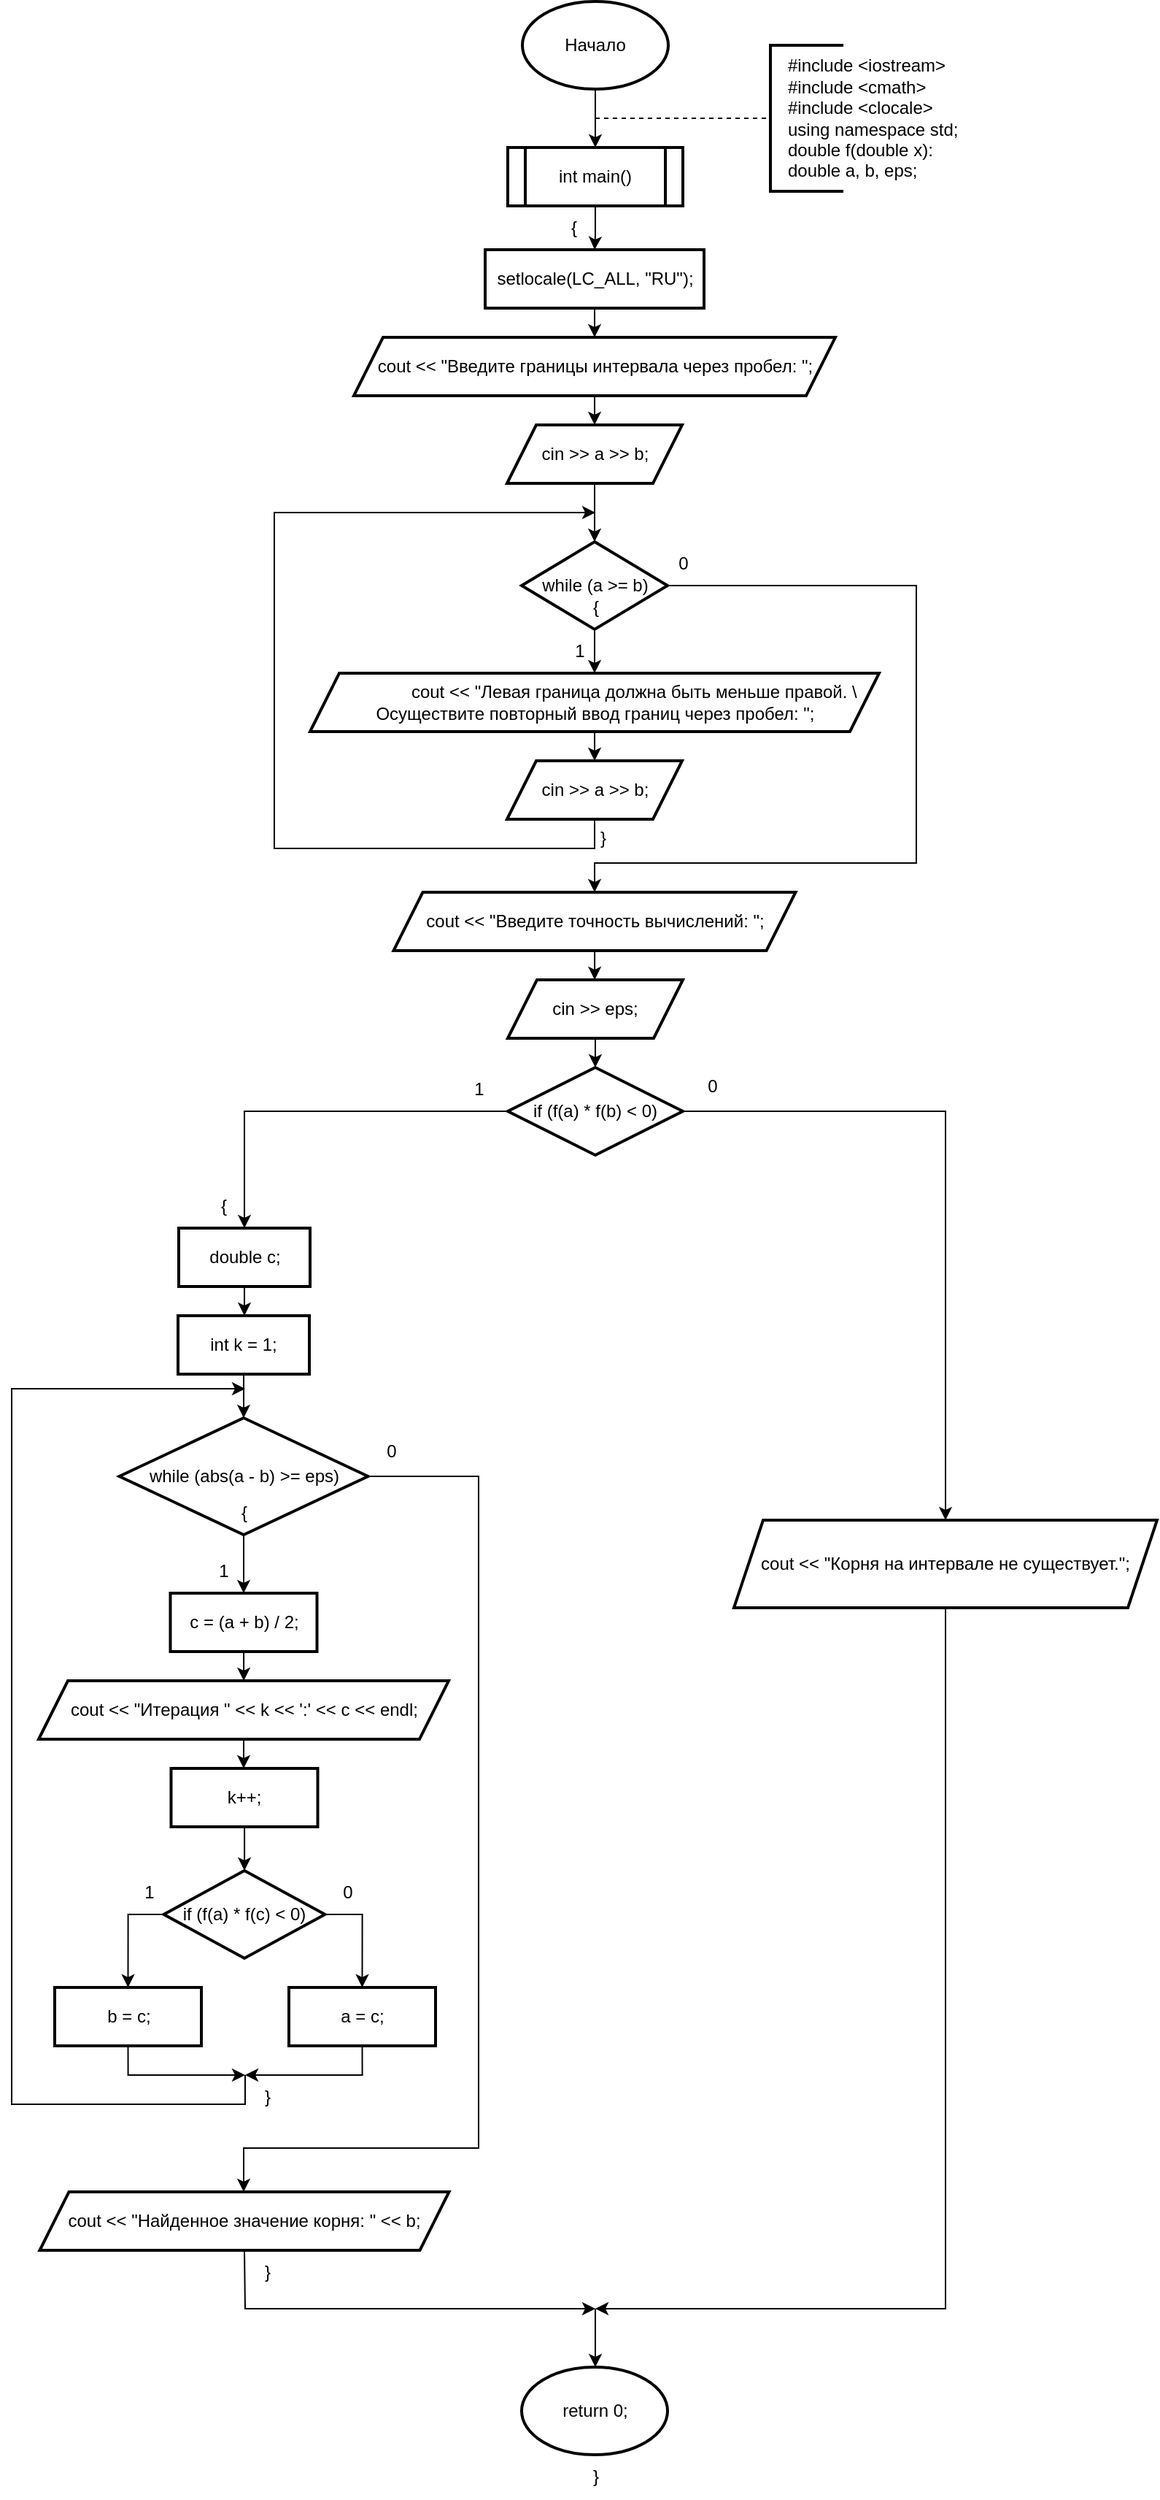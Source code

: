 <mxfile version="25.0.2" pages="2">
  <diagram id="vOBKYVVnpfqSn823A7i0" name="main">
    <mxGraphModel dx="1833" dy="1773" grid="1" gridSize="10" guides="1" tooltips="1" connect="1" arrows="1" fold="1" page="1" pageScale="1" pageWidth="827" pageHeight="1169" math="0" shadow="0">
      <root>
        <mxCell id="0" />
        <mxCell id="1" parent="0" />
        <mxCell id="vhWdUJZ6r74LiD5AZLJN-1" value="" style="group" vertex="1" connectable="0" parent="1">
          <mxGeometry x="40" y="40" width="785" height="1710" as="geometry" />
        </mxCell>
        <mxCell id="PuVhynvL055ZBNa6Oqda-3" value="" style="edgeStyle=orthogonalEdgeStyle;rounded=0;orthogonalLoop=1;jettySize=auto;html=1;" parent="vhWdUJZ6r74LiD5AZLJN-1" source="PuVhynvL055ZBNa6Oqda-1" target="PuVhynvL055ZBNa6Oqda-2" edge="1">
          <mxGeometry relative="1" as="geometry" />
        </mxCell>
        <mxCell id="PuVhynvL055ZBNa6Oqda-1" value="Начало" style="strokeWidth=2;html=1;shape=mxgraph.flowchart.start_1;whiteSpace=wrap;" parent="vhWdUJZ6r74LiD5AZLJN-1" vertex="1">
          <mxGeometry x="350" width="100" height="60" as="geometry" />
        </mxCell>
        <mxCell id="FGk2CBdvFstYHBM3sc33-2" value="" style="edgeStyle=orthogonalEdgeStyle;rounded=0;orthogonalLoop=1;jettySize=auto;html=1;" parent="vhWdUJZ6r74LiD5AZLJN-1" source="PuVhynvL055ZBNa6Oqda-2" target="FGk2CBdvFstYHBM3sc33-1" edge="1">
          <mxGeometry relative="1" as="geometry" />
        </mxCell>
        <mxCell id="PuVhynvL055ZBNa6Oqda-2" value="int main()" style="shape=process;whiteSpace=wrap;html=1;backgroundOutline=1;strokeWidth=2;" parent="vhWdUJZ6r74LiD5AZLJN-1" vertex="1">
          <mxGeometry x="340" y="100" width="120" height="40" as="geometry" />
        </mxCell>
        <mxCell id="PuVhynvL055ZBNa6Oqda-4" value="" style="strokeWidth=2;html=1;shape=mxgraph.flowchart.annotation_1;align=left;pointerEvents=1;" parent="vhWdUJZ6r74LiD5AZLJN-1" vertex="1">
          <mxGeometry x="520" y="30" width="50" height="100" as="geometry" />
        </mxCell>
        <mxCell id="PuVhynvL055ZBNa6Oqda-6" value="" style="endArrow=none;dashed=1;html=1;rounded=0;entryX=0;entryY=0.5;entryDx=0;entryDy=0;entryPerimeter=0;" parent="vhWdUJZ6r74LiD5AZLJN-1" target="PuVhynvL055ZBNa6Oqda-4" edge="1">
          <mxGeometry width="50" height="50" relative="1" as="geometry">
            <mxPoint x="400" y="80" as="sourcePoint" />
            <mxPoint x="460" y="90" as="targetPoint" />
          </mxGeometry>
        </mxCell>
        <mxCell id="PuVhynvL055ZBNa6Oqda-7" value="&lt;div&gt;#include &amp;lt;iostream&amp;gt;&lt;/div&gt;&lt;div&gt;#include &amp;lt;cmath&amp;gt;&lt;/div&gt;&lt;div&gt;#include &amp;lt;clocale&amp;gt;&lt;/div&gt;&lt;div&gt;using namespace std;&lt;/div&gt;&lt;div&gt;double f(double x):&lt;br&gt;&lt;/div&gt;&lt;div&gt;double a, b, eps;&lt;br&gt;&lt;/div&gt;" style="text;strokeColor=none;align=left;fillColor=none;html=1;verticalAlign=middle;whiteSpace=wrap;rounded=0;" parent="vhWdUJZ6r74LiD5AZLJN-1" vertex="1">
          <mxGeometry x="530" y="27.5" width="150" height="105" as="geometry" />
        </mxCell>
        <mxCell id="FGk2CBdvFstYHBM3sc33-4" value="" style="edgeStyle=orthogonalEdgeStyle;rounded=0;orthogonalLoop=1;jettySize=auto;html=1;" parent="vhWdUJZ6r74LiD5AZLJN-1" source="FGk2CBdvFstYHBM3sc33-1" target="FGk2CBdvFstYHBM3sc33-3" edge="1">
          <mxGeometry relative="1" as="geometry" />
        </mxCell>
        <mxCell id="FGk2CBdvFstYHBM3sc33-1" value="setlocale(LC_ALL, &quot;RU&quot;);" style="whiteSpace=wrap;html=1;strokeWidth=2;" parent="vhWdUJZ6r74LiD5AZLJN-1" vertex="1">
          <mxGeometry x="324.5" y="170" width="150" height="40" as="geometry" />
        </mxCell>
        <mxCell id="FGk2CBdvFstYHBM3sc33-6" value="" style="edgeStyle=orthogonalEdgeStyle;rounded=0;orthogonalLoop=1;jettySize=auto;html=1;" parent="vhWdUJZ6r74LiD5AZLJN-1" source="FGk2CBdvFstYHBM3sc33-3" target="FGk2CBdvFstYHBM3sc33-5" edge="1">
          <mxGeometry relative="1" as="geometry" />
        </mxCell>
        <mxCell id="FGk2CBdvFstYHBM3sc33-3" value="cout &amp;lt;&amp;lt; &quot;Введите границы интервала через пробел: &quot;;" style="shape=parallelogram;perimeter=parallelogramPerimeter;whiteSpace=wrap;html=1;fixedSize=1;strokeWidth=2;" parent="vhWdUJZ6r74LiD5AZLJN-1" vertex="1">
          <mxGeometry x="234.5" y="230" width="330" height="40" as="geometry" />
        </mxCell>
        <mxCell id="FGk2CBdvFstYHBM3sc33-8" value="" style="edgeStyle=orthogonalEdgeStyle;rounded=0;orthogonalLoop=1;jettySize=auto;html=1;" parent="vhWdUJZ6r74LiD5AZLJN-1" source="FGk2CBdvFstYHBM3sc33-5" target="FGk2CBdvFstYHBM3sc33-7" edge="1">
          <mxGeometry relative="1" as="geometry" />
        </mxCell>
        <mxCell id="FGk2CBdvFstYHBM3sc33-5" value="cin &amp;gt;&amp;gt; a &amp;gt;&amp;gt; b;" style="shape=parallelogram;perimeter=parallelogramPerimeter;whiteSpace=wrap;html=1;fixedSize=1;strokeWidth=2;" parent="vhWdUJZ6r74LiD5AZLJN-1" vertex="1">
          <mxGeometry x="339.5" y="290" width="120" height="40" as="geometry" />
        </mxCell>
        <mxCell id="FGk2CBdvFstYHBM3sc33-10" value="" style="edgeStyle=orthogonalEdgeStyle;rounded=0;orthogonalLoop=1;jettySize=auto;html=1;entryX=0.5;entryY=0;entryDx=0;entryDy=0;" parent="vhWdUJZ6r74LiD5AZLJN-1" source="FGk2CBdvFstYHBM3sc33-7" target="FGk2CBdvFstYHBM3sc33-9" edge="1">
          <mxGeometry relative="1" as="geometry" />
        </mxCell>
        <mxCell id="FGk2CBdvFstYHBM3sc33-16" style="edgeStyle=orthogonalEdgeStyle;rounded=0;orthogonalLoop=1;jettySize=auto;html=1;entryX=0.5;entryY=0;entryDx=0;entryDy=0;" parent="vhWdUJZ6r74LiD5AZLJN-1" source="FGk2CBdvFstYHBM3sc33-7" target="FGk2CBdvFstYHBM3sc33-22" edge="1">
          <mxGeometry relative="1" as="geometry">
            <mxPoint x="399.5" y="610" as="targetPoint" />
            <Array as="points">
              <mxPoint x="620" y="400" />
              <mxPoint x="620" y="590" />
              <mxPoint x="400" y="590" />
            </Array>
          </mxGeometry>
        </mxCell>
        <mxCell id="FGk2CBdvFstYHBM3sc33-7" value="while (a &amp;gt;= b)" style="rhombus;whiteSpace=wrap;html=1;strokeWidth=2;" parent="vhWdUJZ6r74LiD5AZLJN-1" vertex="1">
          <mxGeometry x="349.5" y="370" width="100" height="60" as="geometry" />
        </mxCell>
        <mxCell id="FGk2CBdvFstYHBM3sc33-12" value="" style="edgeStyle=orthogonalEdgeStyle;rounded=0;orthogonalLoop=1;jettySize=auto;html=1;" parent="vhWdUJZ6r74LiD5AZLJN-1" source="FGk2CBdvFstYHBM3sc33-9" target="FGk2CBdvFstYHBM3sc33-11" edge="1">
          <mxGeometry relative="1" as="geometry" />
        </mxCell>
        <mxCell id="FGk2CBdvFstYHBM3sc33-9" value="&lt;div style=&quot;&quot;&gt;&lt;span style=&quot;white-space: normal;&quot;&gt;&lt;span style=&quot;white-space:pre&quot;&gt;&#x9;&#x9;&lt;/span&gt;cout &amp;lt;&amp;lt; &quot;Левая граница должна быть меньше правой. \&lt;/span&gt;&lt;/div&gt;&lt;div style=&quot;&quot;&gt;Осуществите повторный ввод границ через пробел: &quot;;&lt;/div&gt;" style="shape=parallelogram;perimeter=parallelogramPerimeter;whiteSpace=wrap;html=1;fixedSize=1;strokeWidth=2;align=center;" parent="vhWdUJZ6r74LiD5AZLJN-1" vertex="1">
          <mxGeometry x="204.5" y="460" width="390" height="40" as="geometry" />
        </mxCell>
        <mxCell id="FGk2CBdvFstYHBM3sc33-15" style="edgeStyle=orthogonalEdgeStyle;rounded=0;orthogonalLoop=1;jettySize=auto;html=1;" parent="vhWdUJZ6r74LiD5AZLJN-1" source="FGk2CBdvFstYHBM3sc33-11" edge="1">
          <mxGeometry relative="1" as="geometry">
            <Array as="points">
              <mxPoint x="400" y="580" />
              <mxPoint x="180" y="580" />
              <mxPoint x="180" y="350" />
              <mxPoint x="340" y="350" />
            </Array>
            <mxPoint x="400" y="350" as="targetPoint" />
          </mxGeometry>
        </mxCell>
        <mxCell id="FGk2CBdvFstYHBM3sc33-11" value="cin &amp;gt;&amp;gt; a &amp;gt;&amp;gt; b;" style="shape=parallelogram;perimeter=parallelogramPerimeter;whiteSpace=wrap;html=1;fixedSize=1;strokeWidth=2;" parent="vhWdUJZ6r74LiD5AZLJN-1" vertex="1">
          <mxGeometry x="339.5" y="520" width="120" height="40" as="geometry" />
        </mxCell>
        <mxCell id="FGk2CBdvFstYHBM3sc33-13" value="1" style="text;html=1;align=center;verticalAlign=middle;resizable=0;points=[];autosize=1;strokeColor=none;fillColor=none;" parent="vhWdUJZ6r74LiD5AZLJN-1" vertex="1">
          <mxGeometry x="373.5" y="430" width="30" height="30" as="geometry" />
        </mxCell>
        <mxCell id="FGk2CBdvFstYHBM3sc33-17" value="0" style="text;html=1;align=center;verticalAlign=middle;resizable=0;points=[];autosize=1;strokeColor=none;fillColor=none;" parent="vhWdUJZ6r74LiD5AZLJN-1" vertex="1">
          <mxGeometry x="444.5" y="370" width="30" height="30" as="geometry" />
        </mxCell>
        <mxCell id="FGk2CBdvFstYHBM3sc33-18" value="{" style="text;html=1;align=center;verticalAlign=middle;resizable=0;points=[];autosize=1;strokeColor=none;fillColor=none;" parent="vhWdUJZ6r74LiD5AZLJN-1" vertex="1">
          <mxGeometry x="384.5" y="400" width="30" height="30" as="geometry" />
        </mxCell>
        <mxCell id="FGk2CBdvFstYHBM3sc33-19" value="}" style="text;html=1;align=center;verticalAlign=middle;resizable=0;points=[];autosize=1;strokeColor=none;fillColor=none;" parent="vhWdUJZ6r74LiD5AZLJN-1" vertex="1">
          <mxGeometry x="390" y="558" width="30" height="30" as="geometry" />
        </mxCell>
        <mxCell id="FGk2CBdvFstYHBM3sc33-20" value="{" style="text;html=1;align=center;verticalAlign=middle;resizable=0;points=[];autosize=1;strokeColor=none;fillColor=none;" parent="vhWdUJZ6r74LiD5AZLJN-1" vertex="1">
          <mxGeometry x="370" y="140" width="30" height="30" as="geometry" />
        </mxCell>
        <mxCell id="FGk2CBdvFstYHBM3sc33-24" value="" style="edgeStyle=orthogonalEdgeStyle;rounded=0;orthogonalLoop=1;jettySize=auto;html=1;entryX=0.5;entryY=0;entryDx=0;entryDy=0;" parent="vhWdUJZ6r74LiD5AZLJN-1" source="FGk2CBdvFstYHBM3sc33-22" target="FGk2CBdvFstYHBM3sc33-23" edge="1">
          <mxGeometry relative="1" as="geometry" />
        </mxCell>
        <mxCell id="FGk2CBdvFstYHBM3sc33-22" value="cout &amp;lt;&amp;lt; &quot;Введите точность вычислений: &quot;;" style="shape=parallelogram;perimeter=parallelogramPerimeter;whiteSpace=wrap;html=1;fixedSize=1;strokeWidth=2;" parent="vhWdUJZ6r74LiD5AZLJN-1" vertex="1">
          <mxGeometry x="261.75" y="610" width="275.5" height="40" as="geometry" />
        </mxCell>
        <mxCell id="FGk2CBdvFstYHBM3sc33-26" value="" style="edgeStyle=orthogonalEdgeStyle;rounded=0;orthogonalLoop=1;jettySize=auto;html=1;" parent="vhWdUJZ6r74LiD5AZLJN-1" source="FGk2CBdvFstYHBM3sc33-23" target="FGk2CBdvFstYHBM3sc33-25" edge="1">
          <mxGeometry relative="1" as="geometry" />
        </mxCell>
        <mxCell id="FGk2CBdvFstYHBM3sc33-23" value="cin &amp;gt;&amp;gt; eps;" style="shape=parallelogram;perimeter=parallelogramPerimeter;whiteSpace=wrap;html=1;fixedSize=1;strokeWidth=2;" parent="vhWdUJZ6r74LiD5AZLJN-1" vertex="1">
          <mxGeometry x="340" y="670" width="120" height="40" as="geometry" />
        </mxCell>
        <mxCell id="FGk2CBdvFstYHBM3sc33-27" style="edgeStyle=orthogonalEdgeStyle;rounded=0;orthogonalLoop=1;jettySize=auto;html=1;entryX=0.5;entryY=0;entryDx=0;entryDy=0;" parent="vhWdUJZ6r74LiD5AZLJN-1" source="FGk2CBdvFstYHBM3sc33-25" target="FGk2CBdvFstYHBM3sc33-28" edge="1">
          <mxGeometry relative="1" as="geometry">
            <mxPoint x="160" y="880.0" as="targetPoint" />
          </mxGeometry>
        </mxCell>
        <mxCell id="FGk2CBdvFstYHBM3sc33-58" value="" style="edgeStyle=orthogonalEdgeStyle;rounded=0;orthogonalLoop=1;jettySize=auto;html=1;" parent="vhWdUJZ6r74LiD5AZLJN-1" source="FGk2CBdvFstYHBM3sc33-25" target="FGk2CBdvFstYHBM3sc33-57" edge="1">
          <mxGeometry relative="1" as="geometry" />
        </mxCell>
        <mxCell id="FGk2CBdvFstYHBM3sc33-25" value="if (f(a) * f(b) &amp;lt; 0)" style="rhombus;whiteSpace=wrap;html=1;strokeWidth=2;" parent="vhWdUJZ6r74LiD5AZLJN-1" vertex="1">
          <mxGeometry x="340" y="730" width="120" height="60" as="geometry" />
        </mxCell>
        <mxCell id="ZVwAlLp83e9rS_KAICUy-2" style="edgeStyle=orthogonalEdgeStyle;rounded=0;orthogonalLoop=1;jettySize=auto;html=1;entryX=0.5;entryY=0;entryDx=0;entryDy=0;" edge="1" parent="vhWdUJZ6r74LiD5AZLJN-1" source="FGk2CBdvFstYHBM3sc33-28" target="ZVwAlLp83e9rS_KAICUy-3">
          <mxGeometry relative="1" as="geometry">
            <mxPoint x="159.5" y="900" as="targetPoint" />
          </mxGeometry>
        </mxCell>
        <mxCell id="FGk2CBdvFstYHBM3sc33-28" value="double c;" style="whiteSpace=wrap;html=1;strokeWidth=2;" parent="vhWdUJZ6r74LiD5AZLJN-1" vertex="1">
          <mxGeometry x="114.5" y="840" width="90" height="40" as="geometry" />
        </mxCell>
        <mxCell id="FGk2CBdvFstYHBM3sc33-33" value="" style="edgeStyle=orthogonalEdgeStyle;rounded=0;orthogonalLoop=1;jettySize=auto;html=1;" parent="vhWdUJZ6r74LiD5AZLJN-1" source="FGk2CBdvFstYHBM3sc33-29" target="FGk2CBdvFstYHBM3sc33-32" edge="1">
          <mxGeometry relative="1" as="geometry" />
        </mxCell>
        <mxCell id="FGk2CBdvFstYHBM3sc33-50" style="edgeStyle=orthogonalEdgeStyle;rounded=0;orthogonalLoop=1;jettySize=auto;html=1;entryX=0.5;entryY=0;entryDx=0;entryDy=0;" parent="vhWdUJZ6r74LiD5AZLJN-1" source="FGk2CBdvFstYHBM3sc33-29" target="FGk2CBdvFstYHBM3sc33-53" edge="1">
          <mxGeometry relative="1" as="geometry">
            <mxPoint x="159.5" y="1370" as="targetPoint" />
            <Array as="points">
              <mxPoint x="320" y="1010" />
              <mxPoint x="320" y="1470" />
              <mxPoint x="159" y="1470" />
              <mxPoint x="159" y="1500" />
            </Array>
          </mxGeometry>
        </mxCell>
        <mxCell id="FGk2CBdvFstYHBM3sc33-29" value="while (abs(a - b) &amp;gt;= eps)" style="rhombus;whiteSpace=wrap;html=1;strokeWidth=2;" parent="vhWdUJZ6r74LiD5AZLJN-1" vertex="1">
          <mxGeometry x="73.75" y="970" width="170.5" height="80" as="geometry" />
        </mxCell>
        <mxCell id="FGk2CBdvFstYHBM3sc33-31" value="{" style="text;html=1;align=center;verticalAlign=middle;resizable=0;points=[];autosize=1;strokeColor=none;fillColor=none;" parent="vhWdUJZ6r74LiD5AZLJN-1" vertex="1">
          <mxGeometry x="130" y="810" width="30" height="30" as="geometry" />
        </mxCell>
        <mxCell id="ZVwAlLp83e9rS_KAICUy-6" value="" style="edgeStyle=orthogonalEdgeStyle;rounded=0;orthogonalLoop=1;jettySize=auto;html=1;entryX=0.5;entryY=0;entryDx=0;entryDy=0;" edge="1" parent="vhWdUJZ6r74LiD5AZLJN-1" source="FGk2CBdvFstYHBM3sc33-32" target="ZVwAlLp83e9rS_KAICUy-5">
          <mxGeometry relative="1" as="geometry" />
        </mxCell>
        <mxCell id="FGk2CBdvFstYHBM3sc33-32" value="c = (a + b) / 2;" style="whiteSpace=wrap;html=1;strokeWidth=2;" parent="vhWdUJZ6r74LiD5AZLJN-1" vertex="1">
          <mxGeometry x="108.75" y="1090" width="100.5" height="40" as="geometry" />
        </mxCell>
        <mxCell id="FGk2CBdvFstYHBM3sc33-34" value="1" style="text;html=1;align=center;verticalAlign=middle;resizable=0;points=[];autosize=1;strokeColor=none;fillColor=none;" parent="vhWdUJZ6r74LiD5AZLJN-1" vertex="1">
          <mxGeometry x="129.5" y="1060" width="30" height="30" as="geometry" />
        </mxCell>
        <mxCell id="FGk2CBdvFstYHBM3sc33-35" value="{" style="text;html=1;align=center;verticalAlign=middle;resizable=0;points=[];autosize=1;strokeColor=none;fillColor=none;" parent="vhWdUJZ6r74LiD5AZLJN-1" vertex="1">
          <mxGeometry x="144" y="1020" width="30" height="30" as="geometry" />
        </mxCell>
        <mxCell id="FGk2CBdvFstYHBM3sc33-39" style="edgeStyle=orthogonalEdgeStyle;rounded=0;orthogonalLoop=1;jettySize=auto;html=1;entryX=0.5;entryY=0;entryDx=0;entryDy=0;exitX=0;exitY=0.5;exitDx=0;exitDy=0;" parent="vhWdUJZ6r74LiD5AZLJN-1" source="FGk2CBdvFstYHBM3sc33-36" target="FGk2CBdvFstYHBM3sc33-40" edge="1">
          <mxGeometry relative="1" as="geometry">
            <mxPoint x="80" y="1360" as="targetPoint" />
          </mxGeometry>
        </mxCell>
        <mxCell id="FGk2CBdvFstYHBM3sc33-42" style="edgeStyle=orthogonalEdgeStyle;rounded=0;orthogonalLoop=1;jettySize=auto;html=1;entryX=0.5;entryY=0;entryDx=0;entryDy=0;exitX=1;exitY=0.5;exitDx=0;exitDy=0;" parent="vhWdUJZ6r74LiD5AZLJN-1" source="FGk2CBdvFstYHBM3sc33-36" target="FGk2CBdvFstYHBM3sc33-43" edge="1">
          <mxGeometry relative="1" as="geometry">
            <mxPoint x="240" y="1360" as="targetPoint" />
          </mxGeometry>
        </mxCell>
        <mxCell id="FGk2CBdvFstYHBM3sc33-36" value="if (f(a) * f(c) &amp;lt; 0)" style="rhombus;whiteSpace=wrap;html=1;strokeWidth=2;" parent="vhWdUJZ6r74LiD5AZLJN-1" vertex="1">
          <mxGeometry x="104.25" y="1280" width="110.5" height="60" as="geometry" />
        </mxCell>
        <mxCell id="FGk2CBdvFstYHBM3sc33-45" style="edgeStyle=orthogonalEdgeStyle;rounded=0;orthogonalLoop=1;jettySize=auto;html=1;exitX=0.5;exitY=1;exitDx=0;exitDy=0;" parent="vhWdUJZ6r74LiD5AZLJN-1" source="FGk2CBdvFstYHBM3sc33-40" edge="1">
          <mxGeometry relative="1" as="geometry">
            <mxPoint x="160" y="1420" as="targetPoint" />
            <Array as="points">
              <mxPoint x="80" y="1420" />
            </Array>
          </mxGeometry>
        </mxCell>
        <mxCell id="FGk2CBdvFstYHBM3sc33-40" value="b = c;" style="whiteSpace=wrap;html=1;strokeWidth=2;" parent="vhWdUJZ6r74LiD5AZLJN-1" vertex="1">
          <mxGeometry x="29.5" y="1360" width="100.5" height="40" as="geometry" />
        </mxCell>
        <mxCell id="FGk2CBdvFstYHBM3sc33-41" value="1" style="text;html=1;align=center;verticalAlign=middle;resizable=0;points=[];autosize=1;strokeColor=none;fillColor=none;" parent="vhWdUJZ6r74LiD5AZLJN-1" vertex="1">
          <mxGeometry x="79.25" y="1280" width="30" height="30" as="geometry" />
        </mxCell>
        <mxCell id="FGk2CBdvFstYHBM3sc33-43" value="a = c;" style="whiteSpace=wrap;html=1;strokeWidth=2;" parent="vhWdUJZ6r74LiD5AZLJN-1" vertex="1">
          <mxGeometry x="190" y="1360" width="100.5" height="40" as="geometry" />
        </mxCell>
        <mxCell id="FGk2CBdvFstYHBM3sc33-46" style="edgeStyle=orthogonalEdgeStyle;rounded=0;orthogonalLoop=1;jettySize=auto;html=1;exitX=0.5;exitY=1;exitDx=0;exitDy=0;" parent="vhWdUJZ6r74LiD5AZLJN-1" source="FGk2CBdvFstYHBM3sc33-43" edge="1">
          <mxGeometry relative="1" as="geometry">
            <mxPoint x="160" y="1420" as="targetPoint" />
            <mxPoint x="235.25" y="1420" as="sourcePoint" />
            <Array as="points">
              <mxPoint x="240" y="1420" />
            </Array>
          </mxGeometry>
        </mxCell>
        <mxCell id="FGk2CBdvFstYHBM3sc33-47" value="0" style="text;html=1;align=center;verticalAlign=middle;resizable=0;points=[];autosize=1;strokeColor=none;fillColor=none;" parent="vhWdUJZ6r74LiD5AZLJN-1" vertex="1">
          <mxGeometry x="214.75" y="1280" width="30" height="30" as="geometry" />
        </mxCell>
        <mxCell id="FGk2CBdvFstYHBM3sc33-51" value="0" style="text;html=1;align=center;verticalAlign=middle;resizable=0;points=[];autosize=1;strokeColor=none;fillColor=none;" parent="vhWdUJZ6r74LiD5AZLJN-1" vertex="1">
          <mxGeometry x="244.5" y="978" width="30" height="30" as="geometry" />
        </mxCell>
        <mxCell id="FGk2CBdvFstYHBM3sc33-52" value="}" style="text;html=1;align=center;verticalAlign=middle;resizable=0;points=[];autosize=1;strokeColor=none;fillColor=none;" parent="vhWdUJZ6r74LiD5AZLJN-1" vertex="1">
          <mxGeometry x="159.5" y="1420" width="30" height="30" as="geometry" />
        </mxCell>
        <mxCell id="FGk2CBdvFstYHBM3sc33-53" value="cout &amp;lt;&amp;lt; &quot;Найденное значение корня: &quot; &amp;lt;&amp;lt; b;" style="shape=parallelogram;perimeter=parallelogramPerimeter;whiteSpace=wrap;html=1;fixedSize=1;strokeWidth=2;" parent="vhWdUJZ6r74LiD5AZLJN-1" vertex="1">
          <mxGeometry x="19.25" y="1500" width="280.5" height="40" as="geometry" />
        </mxCell>
        <mxCell id="FGk2CBdvFstYHBM3sc33-54" value="1" style="text;html=1;align=center;verticalAlign=middle;resizable=0;points=[];autosize=1;strokeColor=none;fillColor=none;" parent="vhWdUJZ6r74LiD5AZLJN-1" vertex="1">
          <mxGeometry x="304.5" y="730" width="30" height="30" as="geometry" />
        </mxCell>
        <mxCell id="FGk2CBdvFstYHBM3sc33-56" value="" style="endArrow=classic;html=1;rounded=0;exitX=0.5;exitY=1;exitDx=0;exitDy=0;" parent="vhWdUJZ6r74LiD5AZLJN-1" source="FGk2CBdvFstYHBM3sc33-53" edge="1">
          <mxGeometry width="50" height="50" relative="1" as="geometry">
            <mxPoint x="300" y="1470" as="sourcePoint" />
            <mxPoint x="400" y="1580" as="targetPoint" />
            <Array as="points">
              <mxPoint x="160" y="1580" />
            </Array>
          </mxGeometry>
        </mxCell>
        <mxCell id="FGk2CBdvFstYHBM3sc33-60" style="edgeStyle=orthogonalEdgeStyle;rounded=0;orthogonalLoop=1;jettySize=auto;html=1;exitX=0.5;exitY=1;exitDx=0;exitDy=0;" parent="vhWdUJZ6r74LiD5AZLJN-1" source="FGk2CBdvFstYHBM3sc33-57" edge="1">
          <mxGeometry relative="1" as="geometry">
            <mxPoint x="400" y="1580" as="targetPoint" />
            <Array as="points">
              <mxPoint x="640" y="1580" />
            </Array>
            <mxPoint x="642" y="1240" as="sourcePoint" />
          </mxGeometry>
        </mxCell>
        <mxCell id="FGk2CBdvFstYHBM3sc33-57" value="cout &amp;lt;&amp;lt; &quot;Корня на интервале не существует.&quot;;" style="shape=parallelogram;perimeter=parallelogramPerimeter;whiteSpace=wrap;html=1;fixedSize=1;strokeWidth=2;" parent="vhWdUJZ6r74LiD5AZLJN-1" vertex="1">
          <mxGeometry x="495" y="1040" width="290" height="60" as="geometry" />
        </mxCell>
        <mxCell id="FGk2CBdvFstYHBM3sc33-59" value="0" style="text;html=1;align=center;verticalAlign=middle;resizable=0;points=[];autosize=1;strokeColor=none;fillColor=none;" parent="vhWdUJZ6r74LiD5AZLJN-1" vertex="1">
          <mxGeometry x="465" y="728" width="30" height="30" as="geometry" />
        </mxCell>
        <mxCell id="FGk2CBdvFstYHBM3sc33-61" value="" style="endArrow=classic;html=1;rounded=0;entryX=0.5;entryY=0;entryDx=0;entryDy=0;entryPerimeter=0;" parent="vhWdUJZ6r74LiD5AZLJN-1" edge="1">
          <mxGeometry width="50" height="50" relative="1" as="geometry">
            <mxPoint x="400" y="1580" as="sourcePoint" />
            <mxPoint x="400" y="1620" as="targetPoint" />
          </mxGeometry>
        </mxCell>
        <mxCell id="FGk2CBdvFstYHBM3sc33-62" value="return 0;" style="strokeWidth=2;html=1;shape=mxgraph.flowchart.start_1;whiteSpace=wrap;" parent="vhWdUJZ6r74LiD5AZLJN-1" vertex="1">
          <mxGeometry x="349.5" y="1620" width="100" height="60" as="geometry" />
        </mxCell>
        <mxCell id="FGk2CBdvFstYHBM3sc33-63" value="}" style="text;html=1;align=center;verticalAlign=middle;resizable=0;points=[];autosize=1;strokeColor=none;fillColor=none;" parent="vhWdUJZ6r74LiD5AZLJN-1" vertex="1">
          <mxGeometry x="384.5" y="1680" width="30" height="30" as="geometry" />
        </mxCell>
        <mxCell id="FGk2CBdvFstYHBM3sc33-64" value="}" style="text;html=1;align=center;verticalAlign=middle;resizable=0;points=[];autosize=1;strokeColor=none;fillColor=none;" parent="vhWdUJZ6r74LiD5AZLJN-1" vertex="1">
          <mxGeometry x="160" y="1540" width="30" height="30" as="geometry" />
        </mxCell>
        <mxCell id="ZVwAlLp83e9rS_KAICUy-4" value="" style="edgeStyle=orthogonalEdgeStyle;rounded=0;orthogonalLoop=1;jettySize=auto;html=1;entryX=0.5;entryY=0;entryDx=0;entryDy=0;" edge="1" parent="vhWdUJZ6r74LiD5AZLJN-1" source="ZVwAlLp83e9rS_KAICUy-3" target="FGk2CBdvFstYHBM3sc33-29">
          <mxGeometry relative="1" as="geometry" />
        </mxCell>
        <mxCell id="ZVwAlLp83e9rS_KAICUy-3" value="int k = 1;" style="whiteSpace=wrap;html=1;strokeWidth=2;" vertex="1" parent="vhWdUJZ6r74LiD5AZLJN-1">
          <mxGeometry x="114" y="900" width="90" height="40" as="geometry" />
        </mxCell>
        <mxCell id="ZVwAlLp83e9rS_KAICUy-8" style="edgeStyle=orthogonalEdgeStyle;rounded=0;orthogonalLoop=1;jettySize=auto;html=1;entryX=0.5;entryY=0;entryDx=0;entryDy=0;" edge="1" parent="vhWdUJZ6r74LiD5AZLJN-1" source="ZVwAlLp83e9rS_KAICUy-5" target="ZVwAlLp83e9rS_KAICUy-7">
          <mxGeometry relative="1" as="geometry" />
        </mxCell>
        <mxCell id="ZVwAlLp83e9rS_KAICUy-5" value="cout &amp;lt;&amp;lt; &quot;Итерация &quot; &amp;lt;&amp;lt; k &amp;lt;&amp;lt; &#39;:&#39; &amp;lt;&amp;lt; c &amp;lt;&amp;lt; endl;" style="shape=parallelogram;perimeter=parallelogramPerimeter;whiteSpace=wrap;html=1;fixedSize=1;strokeWidth=2;" vertex="1" parent="vhWdUJZ6r74LiD5AZLJN-1">
          <mxGeometry x="18.5" y="1150" width="281" height="40" as="geometry" />
        </mxCell>
        <mxCell id="ZVwAlLp83e9rS_KAICUy-10" style="edgeStyle=orthogonalEdgeStyle;rounded=0;orthogonalLoop=1;jettySize=auto;html=1;entryX=0.5;entryY=0;entryDx=0;entryDy=0;" edge="1" parent="vhWdUJZ6r74LiD5AZLJN-1" source="ZVwAlLp83e9rS_KAICUy-7" target="FGk2CBdvFstYHBM3sc33-36">
          <mxGeometry relative="1" as="geometry" />
        </mxCell>
        <mxCell id="ZVwAlLp83e9rS_KAICUy-7" value="k++;" style="whiteSpace=wrap;html=1;strokeWidth=2;" vertex="1" parent="vhWdUJZ6r74LiD5AZLJN-1">
          <mxGeometry x="109.25" y="1210" width="100.5" height="40" as="geometry" />
        </mxCell>
        <mxCell id="ZVwAlLp83e9rS_KAICUy-11" value="" style="endArrow=classic;html=1;rounded=0;" edge="1" parent="vhWdUJZ6r74LiD5AZLJN-1">
          <mxGeometry width="50" height="50" relative="1" as="geometry">
            <mxPoint x="160" y="1420" as="sourcePoint" />
            <mxPoint x="160" y="950" as="targetPoint" />
            <Array as="points">
              <mxPoint x="160" y="1440" />
              <mxPoint y="1440" />
              <mxPoint y="950" />
            </Array>
          </mxGeometry>
        </mxCell>
      </root>
    </mxGraphModel>
  </diagram>
  <diagram name="f" id="sg-aYeeaSlDuzKIgqv4D">
    <mxGraphModel dx="1290" dy="717" grid="1" gridSize="10" guides="1" tooltips="1" connect="1" arrows="1" fold="1" page="1" pageScale="1" pageWidth="827" pageHeight="1169" math="0" shadow="0">
      <root>
        <mxCell id="0" />
        <mxCell id="1" parent="0" />
        <mxCell id="Z8TsddNFGtZMUiP61Low-2" value="" style="group" parent="1" vertex="1" connectable="0">
          <mxGeometry x="319" y="68" width="155" height="148" as="geometry" />
        </mxCell>
        <mxCell id="8aRu2OjLV1nrpzok4EeV-9" value="" style="group" parent="Z8TsddNFGtZMUiP61Low-2" vertex="1" connectable="0">
          <mxGeometry x="7.5" width="140" height="40" as="geometry" />
        </mxCell>
        <mxCell id="8aRu2OjLV1nrpzok4EeV-1" value="" style="verticalLabelPosition=bottom;verticalAlign=top;html=1;shape=process;whiteSpace=wrap;rounded=1;size=0.083;arcSize=6;" parent="8aRu2OjLV1nrpzok4EeV-9" vertex="1">
          <mxGeometry width="140" height="40" as="geometry" />
        </mxCell>
        <mxCell id="8aRu2OjLV1nrpzok4EeV-4" value="&lt;font&gt;double f(double x)&lt;/font&gt;" style="text;strokeColor=none;align=center;fillColor=none;html=1;verticalAlign=middle;whiteSpace=wrap;rounded=0;" parent="8aRu2OjLV1nrpzok4EeV-9" vertex="1">
          <mxGeometry x="20" y="5" width="100" height="30" as="geometry" />
        </mxCell>
        <mxCell id="8aRu2OjLV1nrpzok4EeV-10" value="return x - 2 + sin(1 / x);" style="ellipse;whiteSpace=wrap;html=1;" parent="Z8TsddNFGtZMUiP61Low-2" vertex="1">
          <mxGeometry y="80" width="155" height="40" as="geometry" />
        </mxCell>
        <mxCell id="8aRu2OjLV1nrpzok4EeV-11" value="" style="edgeStyle=orthogonalEdgeStyle;rounded=0;orthogonalLoop=1;jettySize=auto;html=1;exitX=0.5;exitY=1;exitDx=0;exitDy=0;entryX=0.5;entryY=0;entryDx=0;entryDy=0;" parent="Z8TsddNFGtZMUiP61Low-2" source="8aRu2OjLV1nrpzok4EeV-1" target="8aRu2OjLV1nrpzok4EeV-10" edge="1">
          <mxGeometry relative="1" as="geometry">
            <mxPoint x="77.5" y="50" as="sourcePoint" />
          </mxGeometry>
        </mxCell>
        <mxCell id="8aRu2OjLV1nrpzok4EeV-12" value="{" style="text;html=1;align=center;verticalAlign=middle;resizable=0;points=[];autosize=1;strokeColor=none;fillColor=none;" parent="Z8TsddNFGtZMUiP61Low-2" vertex="1">
          <mxGeometry x="48" y="38" width="30" height="30" as="geometry" />
        </mxCell>
        <mxCell id="8aRu2OjLV1nrpzok4EeV-13" value="}" style="text;html=1;align=center;verticalAlign=middle;resizable=0;points=[];autosize=1;strokeColor=none;fillColor=none;" parent="Z8TsddNFGtZMUiP61Low-2" vertex="1">
          <mxGeometry x="63" y="118" width="30" height="30" as="geometry" />
        </mxCell>
      </root>
    </mxGraphModel>
  </diagram>
</mxfile>
